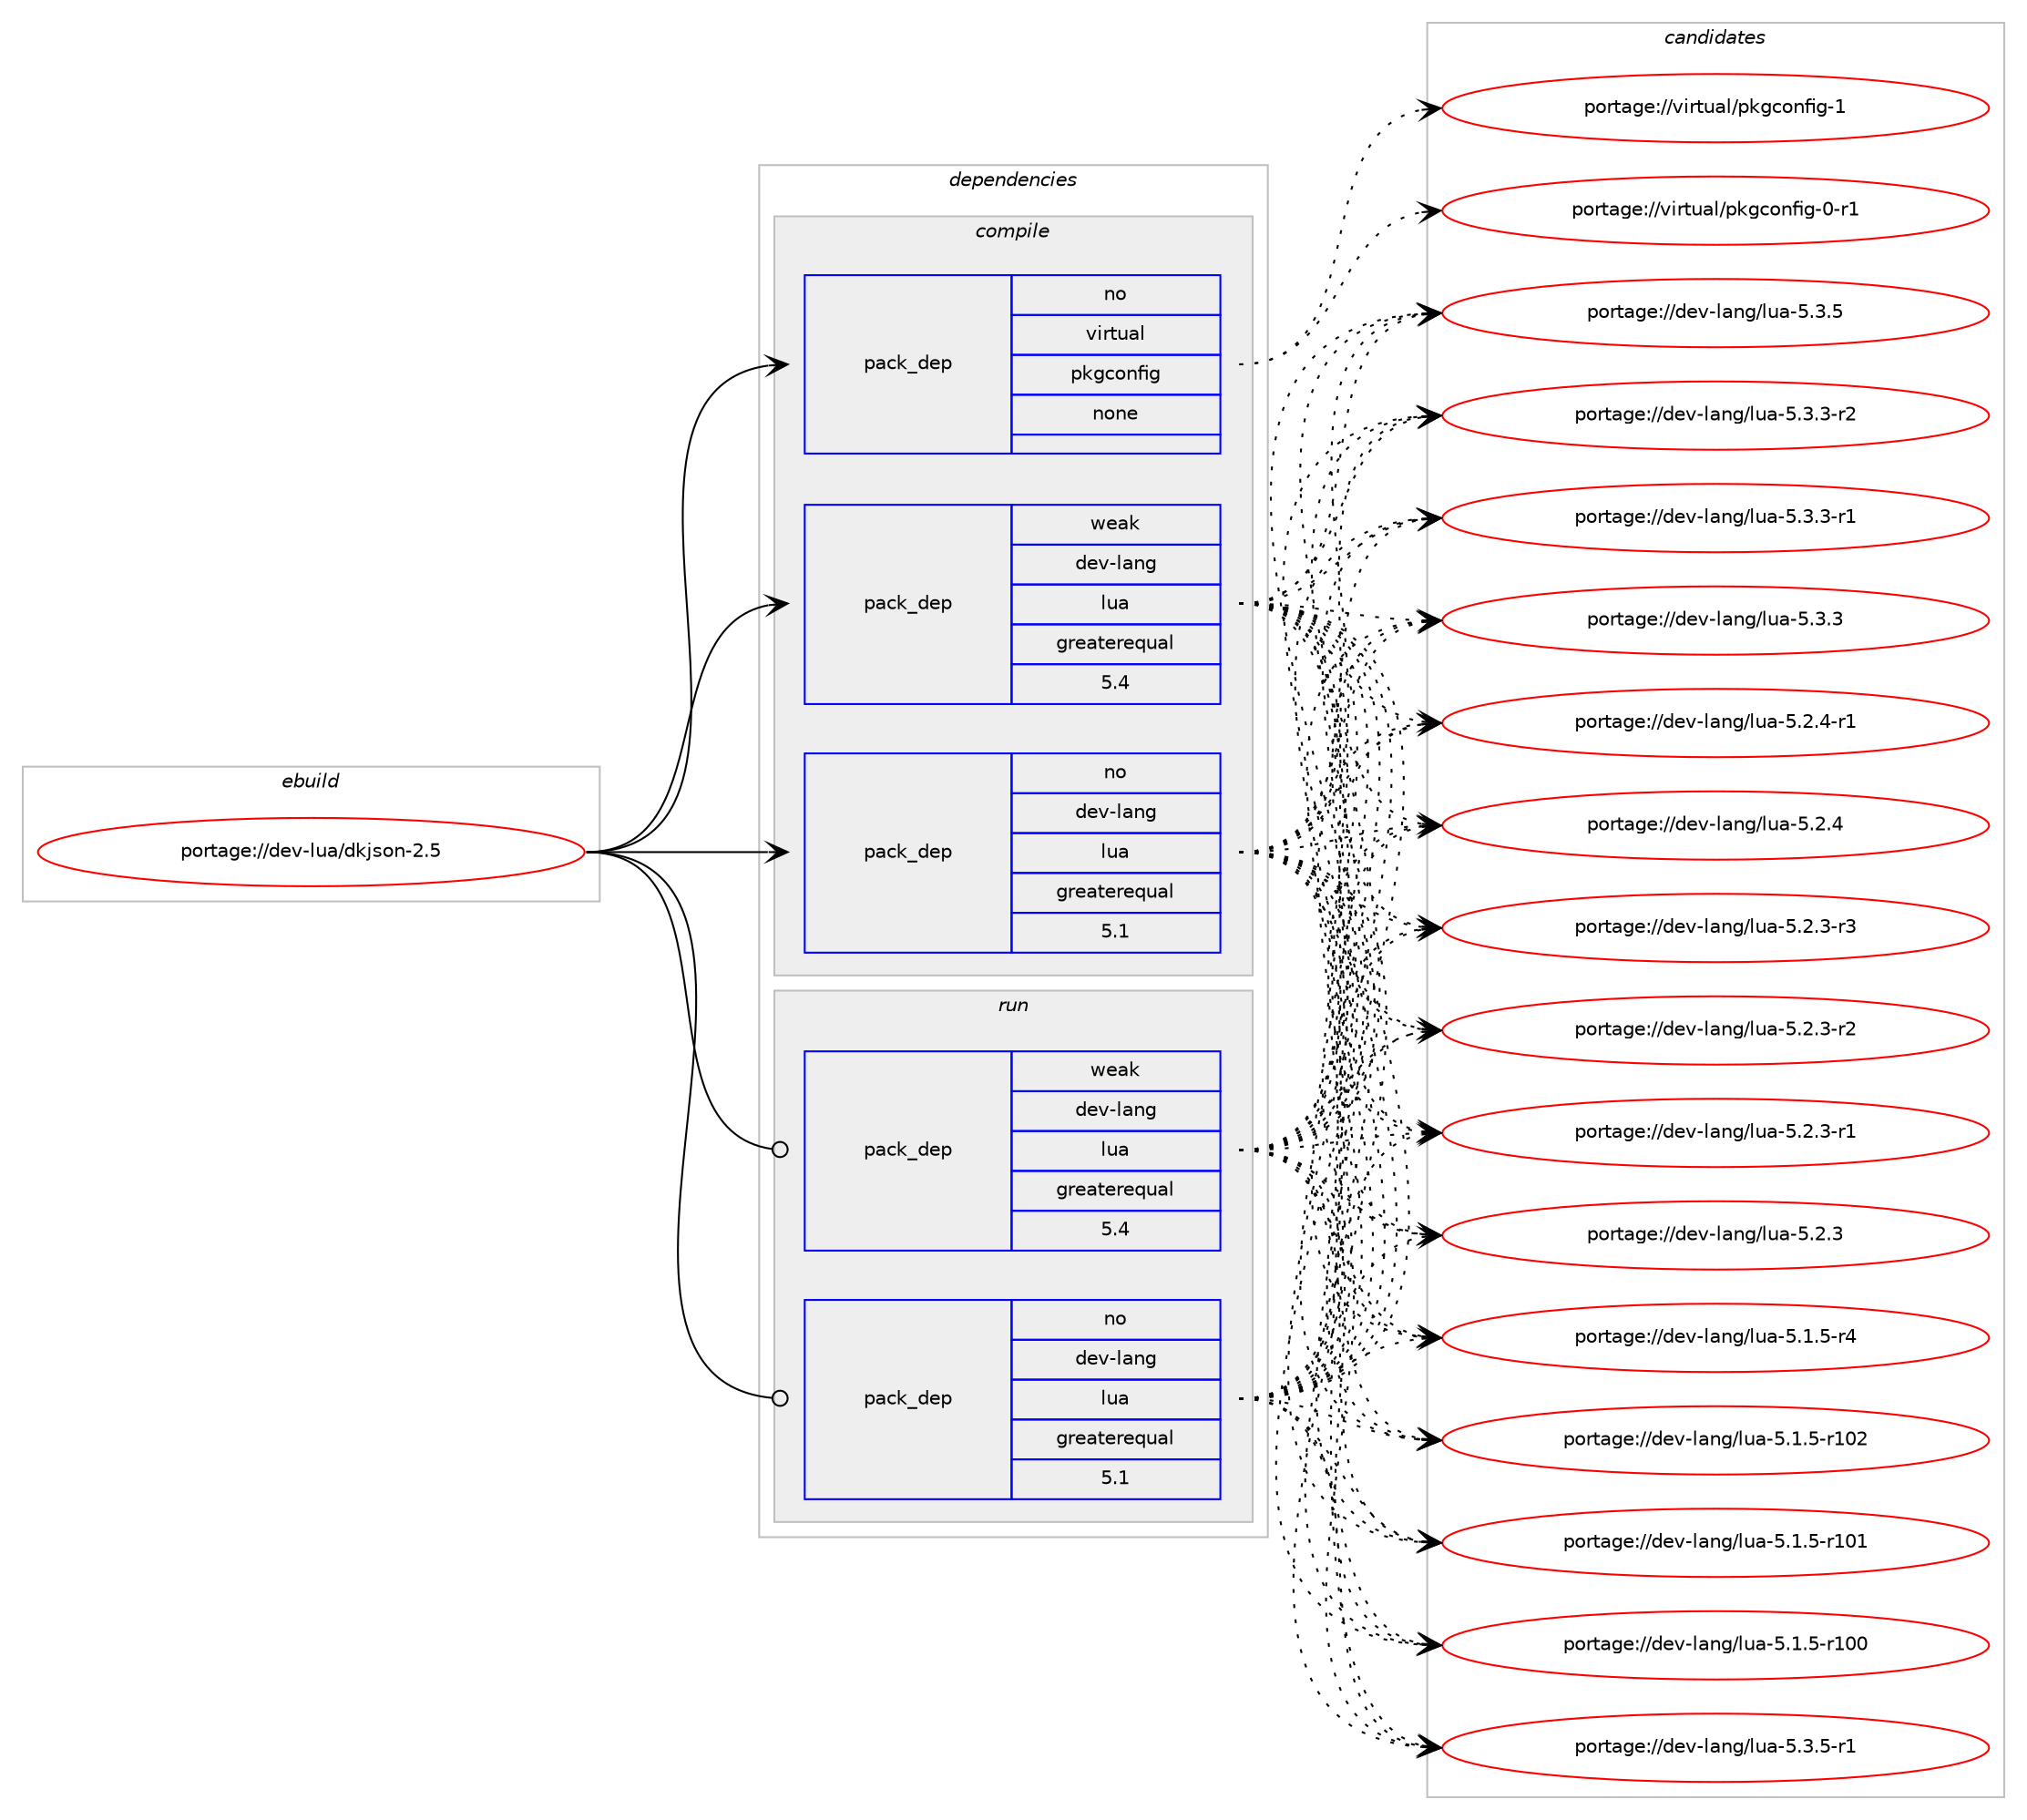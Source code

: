 digraph prolog {

# *************
# Graph options
# *************

newrank=true;
concentrate=true;
compound=true;
graph [rankdir=LR,fontname=Helvetica,fontsize=10,ranksep=1.5];#, ranksep=2.5, nodesep=0.2];
edge  [arrowhead=vee];
node  [fontname=Helvetica,fontsize=10];

# **********
# The ebuild
# **********

subgraph cluster_leftcol {
color=gray;
label=<<i>ebuild</i>>;
id [label="portage://dev-lua/dkjson-2.5", color=red, width=4, href="../dev-lua/dkjson-2.5.svg"];
}

# ****************
# The dependencies
# ****************

subgraph cluster_midcol {
color=gray;
label=<<i>dependencies</i>>;
subgraph cluster_compile {
fillcolor="#eeeeee";
style=filled;
label=<<i>compile</i>>;
subgraph pack377185 {
dependency505510 [label=<<TABLE BORDER="0" CELLBORDER="1" CELLSPACING="0" CELLPADDING="4" WIDTH="220"><TR><TD ROWSPAN="6" CELLPADDING="30">pack_dep</TD></TR><TR><TD WIDTH="110">no</TD></TR><TR><TD>dev-lang</TD></TR><TR><TD>lua</TD></TR><TR><TD>greaterequal</TD></TR><TR><TD>5.1</TD></TR></TABLE>>, shape=none, color=blue];
}
id:e -> dependency505510:w [weight=20,style="solid",arrowhead="vee"];
subgraph pack377186 {
dependency505511 [label=<<TABLE BORDER="0" CELLBORDER="1" CELLSPACING="0" CELLPADDING="4" WIDTH="220"><TR><TD ROWSPAN="6" CELLPADDING="30">pack_dep</TD></TR><TR><TD WIDTH="110">no</TD></TR><TR><TD>virtual</TD></TR><TR><TD>pkgconfig</TD></TR><TR><TD>none</TD></TR><TR><TD></TD></TR></TABLE>>, shape=none, color=blue];
}
id:e -> dependency505511:w [weight=20,style="solid",arrowhead="vee"];
subgraph pack377187 {
dependency505512 [label=<<TABLE BORDER="0" CELLBORDER="1" CELLSPACING="0" CELLPADDING="4" WIDTH="220"><TR><TD ROWSPAN="6" CELLPADDING="30">pack_dep</TD></TR><TR><TD WIDTH="110">weak</TD></TR><TR><TD>dev-lang</TD></TR><TR><TD>lua</TD></TR><TR><TD>greaterequal</TD></TR><TR><TD>5.4</TD></TR></TABLE>>, shape=none, color=blue];
}
id:e -> dependency505512:w [weight=20,style="solid",arrowhead="vee"];
}
subgraph cluster_compileandrun {
fillcolor="#eeeeee";
style=filled;
label=<<i>compile and run</i>>;
}
subgraph cluster_run {
fillcolor="#eeeeee";
style=filled;
label=<<i>run</i>>;
subgraph pack377188 {
dependency505513 [label=<<TABLE BORDER="0" CELLBORDER="1" CELLSPACING="0" CELLPADDING="4" WIDTH="220"><TR><TD ROWSPAN="6" CELLPADDING="30">pack_dep</TD></TR><TR><TD WIDTH="110">no</TD></TR><TR><TD>dev-lang</TD></TR><TR><TD>lua</TD></TR><TR><TD>greaterequal</TD></TR><TR><TD>5.1</TD></TR></TABLE>>, shape=none, color=blue];
}
id:e -> dependency505513:w [weight=20,style="solid",arrowhead="odot"];
subgraph pack377189 {
dependency505514 [label=<<TABLE BORDER="0" CELLBORDER="1" CELLSPACING="0" CELLPADDING="4" WIDTH="220"><TR><TD ROWSPAN="6" CELLPADDING="30">pack_dep</TD></TR><TR><TD WIDTH="110">weak</TD></TR><TR><TD>dev-lang</TD></TR><TR><TD>lua</TD></TR><TR><TD>greaterequal</TD></TR><TR><TD>5.4</TD></TR></TABLE>>, shape=none, color=blue];
}
id:e -> dependency505514:w [weight=20,style="solid",arrowhead="odot"];
}
}

# **************
# The candidates
# **************

subgraph cluster_choices {
rank=same;
color=gray;
label=<<i>candidates</i>>;

subgraph choice377185 {
color=black;
nodesep=1;
choice100101118451089711010347108117974553465146534511449 [label="portage://dev-lang/lua-5.3.5-r1", color=red, width=4,href="../dev-lang/lua-5.3.5-r1.svg"];
choice10010111845108971101034710811797455346514653 [label="portage://dev-lang/lua-5.3.5", color=red, width=4,href="../dev-lang/lua-5.3.5.svg"];
choice100101118451089711010347108117974553465146514511450 [label="portage://dev-lang/lua-5.3.3-r2", color=red, width=4,href="../dev-lang/lua-5.3.3-r2.svg"];
choice100101118451089711010347108117974553465146514511449 [label="portage://dev-lang/lua-5.3.3-r1", color=red, width=4,href="../dev-lang/lua-5.3.3-r1.svg"];
choice10010111845108971101034710811797455346514651 [label="portage://dev-lang/lua-5.3.3", color=red, width=4,href="../dev-lang/lua-5.3.3.svg"];
choice100101118451089711010347108117974553465046524511449 [label="portage://dev-lang/lua-5.2.4-r1", color=red, width=4,href="../dev-lang/lua-5.2.4-r1.svg"];
choice10010111845108971101034710811797455346504652 [label="portage://dev-lang/lua-5.2.4", color=red, width=4,href="../dev-lang/lua-5.2.4.svg"];
choice100101118451089711010347108117974553465046514511451 [label="portage://dev-lang/lua-5.2.3-r3", color=red, width=4,href="../dev-lang/lua-5.2.3-r3.svg"];
choice100101118451089711010347108117974553465046514511450 [label="portage://dev-lang/lua-5.2.3-r2", color=red, width=4,href="../dev-lang/lua-5.2.3-r2.svg"];
choice100101118451089711010347108117974553465046514511449 [label="portage://dev-lang/lua-5.2.3-r1", color=red, width=4,href="../dev-lang/lua-5.2.3-r1.svg"];
choice10010111845108971101034710811797455346504651 [label="portage://dev-lang/lua-5.2.3", color=red, width=4,href="../dev-lang/lua-5.2.3.svg"];
choice100101118451089711010347108117974553464946534511452 [label="portage://dev-lang/lua-5.1.5-r4", color=red, width=4,href="../dev-lang/lua-5.1.5-r4.svg"];
choice1001011184510897110103471081179745534649465345114494850 [label="portage://dev-lang/lua-5.1.5-r102", color=red, width=4,href="../dev-lang/lua-5.1.5-r102.svg"];
choice1001011184510897110103471081179745534649465345114494849 [label="portage://dev-lang/lua-5.1.5-r101", color=red, width=4,href="../dev-lang/lua-5.1.5-r101.svg"];
choice1001011184510897110103471081179745534649465345114494848 [label="portage://dev-lang/lua-5.1.5-r100", color=red, width=4,href="../dev-lang/lua-5.1.5-r100.svg"];
dependency505510:e -> choice100101118451089711010347108117974553465146534511449:w [style=dotted,weight="100"];
dependency505510:e -> choice10010111845108971101034710811797455346514653:w [style=dotted,weight="100"];
dependency505510:e -> choice100101118451089711010347108117974553465146514511450:w [style=dotted,weight="100"];
dependency505510:e -> choice100101118451089711010347108117974553465146514511449:w [style=dotted,weight="100"];
dependency505510:e -> choice10010111845108971101034710811797455346514651:w [style=dotted,weight="100"];
dependency505510:e -> choice100101118451089711010347108117974553465046524511449:w [style=dotted,weight="100"];
dependency505510:e -> choice10010111845108971101034710811797455346504652:w [style=dotted,weight="100"];
dependency505510:e -> choice100101118451089711010347108117974553465046514511451:w [style=dotted,weight="100"];
dependency505510:e -> choice100101118451089711010347108117974553465046514511450:w [style=dotted,weight="100"];
dependency505510:e -> choice100101118451089711010347108117974553465046514511449:w [style=dotted,weight="100"];
dependency505510:e -> choice10010111845108971101034710811797455346504651:w [style=dotted,weight="100"];
dependency505510:e -> choice100101118451089711010347108117974553464946534511452:w [style=dotted,weight="100"];
dependency505510:e -> choice1001011184510897110103471081179745534649465345114494850:w [style=dotted,weight="100"];
dependency505510:e -> choice1001011184510897110103471081179745534649465345114494849:w [style=dotted,weight="100"];
dependency505510:e -> choice1001011184510897110103471081179745534649465345114494848:w [style=dotted,weight="100"];
}
subgraph choice377186 {
color=black;
nodesep=1;
choice1181051141161179710847112107103991111101021051034549 [label="portage://virtual/pkgconfig-1", color=red, width=4,href="../virtual/pkgconfig-1.svg"];
choice11810511411611797108471121071039911111010210510345484511449 [label="portage://virtual/pkgconfig-0-r1", color=red, width=4,href="../virtual/pkgconfig-0-r1.svg"];
dependency505511:e -> choice1181051141161179710847112107103991111101021051034549:w [style=dotted,weight="100"];
dependency505511:e -> choice11810511411611797108471121071039911111010210510345484511449:w [style=dotted,weight="100"];
}
subgraph choice377187 {
color=black;
nodesep=1;
choice100101118451089711010347108117974553465146534511449 [label="portage://dev-lang/lua-5.3.5-r1", color=red, width=4,href="../dev-lang/lua-5.3.5-r1.svg"];
choice10010111845108971101034710811797455346514653 [label="portage://dev-lang/lua-5.3.5", color=red, width=4,href="../dev-lang/lua-5.3.5.svg"];
choice100101118451089711010347108117974553465146514511450 [label="portage://dev-lang/lua-5.3.3-r2", color=red, width=4,href="../dev-lang/lua-5.3.3-r2.svg"];
choice100101118451089711010347108117974553465146514511449 [label="portage://dev-lang/lua-5.3.3-r1", color=red, width=4,href="../dev-lang/lua-5.3.3-r1.svg"];
choice10010111845108971101034710811797455346514651 [label="portage://dev-lang/lua-5.3.3", color=red, width=4,href="../dev-lang/lua-5.3.3.svg"];
choice100101118451089711010347108117974553465046524511449 [label="portage://dev-lang/lua-5.2.4-r1", color=red, width=4,href="../dev-lang/lua-5.2.4-r1.svg"];
choice10010111845108971101034710811797455346504652 [label="portage://dev-lang/lua-5.2.4", color=red, width=4,href="../dev-lang/lua-5.2.4.svg"];
choice100101118451089711010347108117974553465046514511451 [label="portage://dev-lang/lua-5.2.3-r3", color=red, width=4,href="../dev-lang/lua-5.2.3-r3.svg"];
choice100101118451089711010347108117974553465046514511450 [label="portage://dev-lang/lua-5.2.3-r2", color=red, width=4,href="../dev-lang/lua-5.2.3-r2.svg"];
choice100101118451089711010347108117974553465046514511449 [label="portage://dev-lang/lua-5.2.3-r1", color=red, width=4,href="../dev-lang/lua-5.2.3-r1.svg"];
choice10010111845108971101034710811797455346504651 [label="portage://dev-lang/lua-5.2.3", color=red, width=4,href="../dev-lang/lua-5.2.3.svg"];
choice100101118451089711010347108117974553464946534511452 [label="portage://dev-lang/lua-5.1.5-r4", color=red, width=4,href="../dev-lang/lua-5.1.5-r4.svg"];
choice1001011184510897110103471081179745534649465345114494850 [label="portage://dev-lang/lua-5.1.5-r102", color=red, width=4,href="../dev-lang/lua-5.1.5-r102.svg"];
choice1001011184510897110103471081179745534649465345114494849 [label="portage://dev-lang/lua-5.1.5-r101", color=red, width=4,href="../dev-lang/lua-5.1.5-r101.svg"];
choice1001011184510897110103471081179745534649465345114494848 [label="portage://dev-lang/lua-5.1.5-r100", color=red, width=4,href="../dev-lang/lua-5.1.5-r100.svg"];
dependency505512:e -> choice100101118451089711010347108117974553465146534511449:w [style=dotted,weight="100"];
dependency505512:e -> choice10010111845108971101034710811797455346514653:w [style=dotted,weight="100"];
dependency505512:e -> choice100101118451089711010347108117974553465146514511450:w [style=dotted,weight="100"];
dependency505512:e -> choice100101118451089711010347108117974553465146514511449:w [style=dotted,weight="100"];
dependency505512:e -> choice10010111845108971101034710811797455346514651:w [style=dotted,weight="100"];
dependency505512:e -> choice100101118451089711010347108117974553465046524511449:w [style=dotted,weight="100"];
dependency505512:e -> choice10010111845108971101034710811797455346504652:w [style=dotted,weight="100"];
dependency505512:e -> choice100101118451089711010347108117974553465046514511451:w [style=dotted,weight="100"];
dependency505512:e -> choice100101118451089711010347108117974553465046514511450:w [style=dotted,weight="100"];
dependency505512:e -> choice100101118451089711010347108117974553465046514511449:w [style=dotted,weight="100"];
dependency505512:e -> choice10010111845108971101034710811797455346504651:w [style=dotted,weight="100"];
dependency505512:e -> choice100101118451089711010347108117974553464946534511452:w [style=dotted,weight="100"];
dependency505512:e -> choice1001011184510897110103471081179745534649465345114494850:w [style=dotted,weight="100"];
dependency505512:e -> choice1001011184510897110103471081179745534649465345114494849:w [style=dotted,weight="100"];
dependency505512:e -> choice1001011184510897110103471081179745534649465345114494848:w [style=dotted,weight="100"];
}
subgraph choice377188 {
color=black;
nodesep=1;
choice100101118451089711010347108117974553465146534511449 [label="portage://dev-lang/lua-5.3.5-r1", color=red, width=4,href="../dev-lang/lua-5.3.5-r1.svg"];
choice10010111845108971101034710811797455346514653 [label="portage://dev-lang/lua-5.3.5", color=red, width=4,href="../dev-lang/lua-5.3.5.svg"];
choice100101118451089711010347108117974553465146514511450 [label="portage://dev-lang/lua-5.3.3-r2", color=red, width=4,href="../dev-lang/lua-5.3.3-r2.svg"];
choice100101118451089711010347108117974553465146514511449 [label="portage://dev-lang/lua-5.3.3-r1", color=red, width=4,href="../dev-lang/lua-5.3.3-r1.svg"];
choice10010111845108971101034710811797455346514651 [label="portage://dev-lang/lua-5.3.3", color=red, width=4,href="../dev-lang/lua-5.3.3.svg"];
choice100101118451089711010347108117974553465046524511449 [label="portage://dev-lang/lua-5.2.4-r1", color=red, width=4,href="../dev-lang/lua-5.2.4-r1.svg"];
choice10010111845108971101034710811797455346504652 [label="portage://dev-lang/lua-5.2.4", color=red, width=4,href="../dev-lang/lua-5.2.4.svg"];
choice100101118451089711010347108117974553465046514511451 [label="portage://dev-lang/lua-5.2.3-r3", color=red, width=4,href="../dev-lang/lua-5.2.3-r3.svg"];
choice100101118451089711010347108117974553465046514511450 [label="portage://dev-lang/lua-5.2.3-r2", color=red, width=4,href="../dev-lang/lua-5.2.3-r2.svg"];
choice100101118451089711010347108117974553465046514511449 [label="portage://dev-lang/lua-5.2.3-r1", color=red, width=4,href="../dev-lang/lua-5.2.3-r1.svg"];
choice10010111845108971101034710811797455346504651 [label="portage://dev-lang/lua-5.2.3", color=red, width=4,href="../dev-lang/lua-5.2.3.svg"];
choice100101118451089711010347108117974553464946534511452 [label="portage://dev-lang/lua-5.1.5-r4", color=red, width=4,href="../dev-lang/lua-5.1.5-r4.svg"];
choice1001011184510897110103471081179745534649465345114494850 [label="portage://dev-lang/lua-5.1.5-r102", color=red, width=4,href="../dev-lang/lua-5.1.5-r102.svg"];
choice1001011184510897110103471081179745534649465345114494849 [label="portage://dev-lang/lua-5.1.5-r101", color=red, width=4,href="../dev-lang/lua-5.1.5-r101.svg"];
choice1001011184510897110103471081179745534649465345114494848 [label="portage://dev-lang/lua-5.1.5-r100", color=red, width=4,href="../dev-lang/lua-5.1.5-r100.svg"];
dependency505513:e -> choice100101118451089711010347108117974553465146534511449:w [style=dotted,weight="100"];
dependency505513:e -> choice10010111845108971101034710811797455346514653:w [style=dotted,weight="100"];
dependency505513:e -> choice100101118451089711010347108117974553465146514511450:w [style=dotted,weight="100"];
dependency505513:e -> choice100101118451089711010347108117974553465146514511449:w [style=dotted,weight="100"];
dependency505513:e -> choice10010111845108971101034710811797455346514651:w [style=dotted,weight="100"];
dependency505513:e -> choice100101118451089711010347108117974553465046524511449:w [style=dotted,weight="100"];
dependency505513:e -> choice10010111845108971101034710811797455346504652:w [style=dotted,weight="100"];
dependency505513:e -> choice100101118451089711010347108117974553465046514511451:w [style=dotted,weight="100"];
dependency505513:e -> choice100101118451089711010347108117974553465046514511450:w [style=dotted,weight="100"];
dependency505513:e -> choice100101118451089711010347108117974553465046514511449:w [style=dotted,weight="100"];
dependency505513:e -> choice10010111845108971101034710811797455346504651:w [style=dotted,weight="100"];
dependency505513:e -> choice100101118451089711010347108117974553464946534511452:w [style=dotted,weight="100"];
dependency505513:e -> choice1001011184510897110103471081179745534649465345114494850:w [style=dotted,weight="100"];
dependency505513:e -> choice1001011184510897110103471081179745534649465345114494849:w [style=dotted,weight="100"];
dependency505513:e -> choice1001011184510897110103471081179745534649465345114494848:w [style=dotted,weight="100"];
}
subgraph choice377189 {
color=black;
nodesep=1;
choice100101118451089711010347108117974553465146534511449 [label="portage://dev-lang/lua-5.3.5-r1", color=red, width=4,href="../dev-lang/lua-5.3.5-r1.svg"];
choice10010111845108971101034710811797455346514653 [label="portage://dev-lang/lua-5.3.5", color=red, width=4,href="../dev-lang/lua-5.3.5.svg"];
choice100101118451089711010347108117974553465146514511450 [label="portage://dev-lang/lua-5.3.3-r2", color=red, width=4,href="../dev-lang/lua-5.3.3-r2.svg"];
choice100101118451089711010347108117974553465146514511449 [label="portage://dev-lang/lua-5.3.3-r1", color=red, width=4,href="../dev-lang/lua-5.3.3-r1.svg"];
choice10010111845108971101034710811797455346514651 [label="portage://dev-lang/lua-5.3.3", color=red, width=4,href="../dev-lang/lua-5.3.3.svg"];
choice100101118451089711010347108117974553465046524511449 [label="portage://dev-lang/lua-5.2.4-r1", color=red, width=4,href="../dev-lang/lua-5.2.4-r1.svg"];
choice10010111845108971101034710811797455346504652 [label="portage://dev-lang/lua-5.2.4", color=red, width=4,href="../dev-lang/lua-5.2.4.svg"];
choice100101118451089711010347108117974553465046514511451 [label="portage://dev-lang/lua-5.2.3-r3", color=red, width=4,href="../dev-lang/lua-5.2.3-r3.svg"];
choice100101118451089711010347108117974553465046514511450 [label="portage://dev-lang/lua-5.2.3-r2", color=red, width=4,href="../dev-lang/lua-5.2.3-r2.svg"];
choice100101118451089711010347108117974553465046514511449 [label="portage://dev-lang/lua-5.2.3-r1", color=red, width=4,href="../dev-lang/lua-5.2.3-r1.svg"];
choice10010111845108971101034710811797455346504651 [label="portage://dev-lang/lua-5.2.3", color=red, width=4,href="../dev-lang/lua-5.2.3.svg"];
choice100101118451089711010347108117974553464946534511452 [label="portage://dev-lang/lua-5.1.5-r4", color=red, width=4,href="../dev-lang/lua-5.1.5-r4.svg"];
choice1001011184510897110103471081179745534649465345114494850 [label="portage://dev-lang/lua-5.1.5-r102", color=red, width=4,href="../dev-lang/lua-5.1.5-r102.svg"];
choice1001011184510897110103471081179745534649465345114494849 [label="portage://dev-lang/lua-5.1.5-r101", color=red, width=4,href="../dev-lang/lua-5.1.5-r101.svg"];
choice1001011184510897110103471081179745534649465345114494848 [label="portage://dev-lang/lua-5.1.5-r100", color=red, width=4,href="../dev-lang/lua-5.1.5-r100.svg"];
dependency505514:e -> choice100101118451089711010347108117974553465146534511449:w [style=dotted,weight="100"];
dependency505514:e -> choice10010111845108971101034710811797455346514653:w [style=dotted,weight="100"];
dependency505514:e -> choice100101118451089711010347108117974553465146514511450:w [style=dotted,weight="100"];
dependency505514:e -> choice100101118451089711010347108117974553465146514511449:w [style=dotted,weight="100"];
dependency505514:e -> choice10010111845108971101034710811797455346514651:w [style=dotted,weight="100"];
dependency505514:e -> choice100101118451089711010347108117974553465046524511449:w [style=dotted,weight="100"];
dependency505514:e -> choice10010111845108971101034710811797455346504652:w [style=dotted,weight="100"];
dependency505514:e -> choice100101118451089711010347108117974553465046514511451:w [style=dotted,weight="100"];
dependency505514:e -> choice100101118451089711010347108117974553465046514511450:w [style=dotted,weight="100"];
dependency505514:e -> choice100101118451089711010347108117974553465046514511449:w [style=dotted,weight="100"];
dependency505514:e -> choice10010111845108971101034710811797455346504651:w [style=dotted,weight="100"];
dependency505514:e -> choice100101118451089711010347108117974553464946534511452:w [style=dotted,weight="100"];
dependency505514:e -> choice1001011184510897110103471081179745534649465345114494850:w [style=dotted,weight="100"];
dependency505514:e -> choice1001011184510897110103471081179745534649465345114494849:w [style=dotted,weight="100"];
dependency505514:e -> choice1001011184510897110103471081179745534649465345114494848:w [style=dotted,weight="100"];
}
}

}
